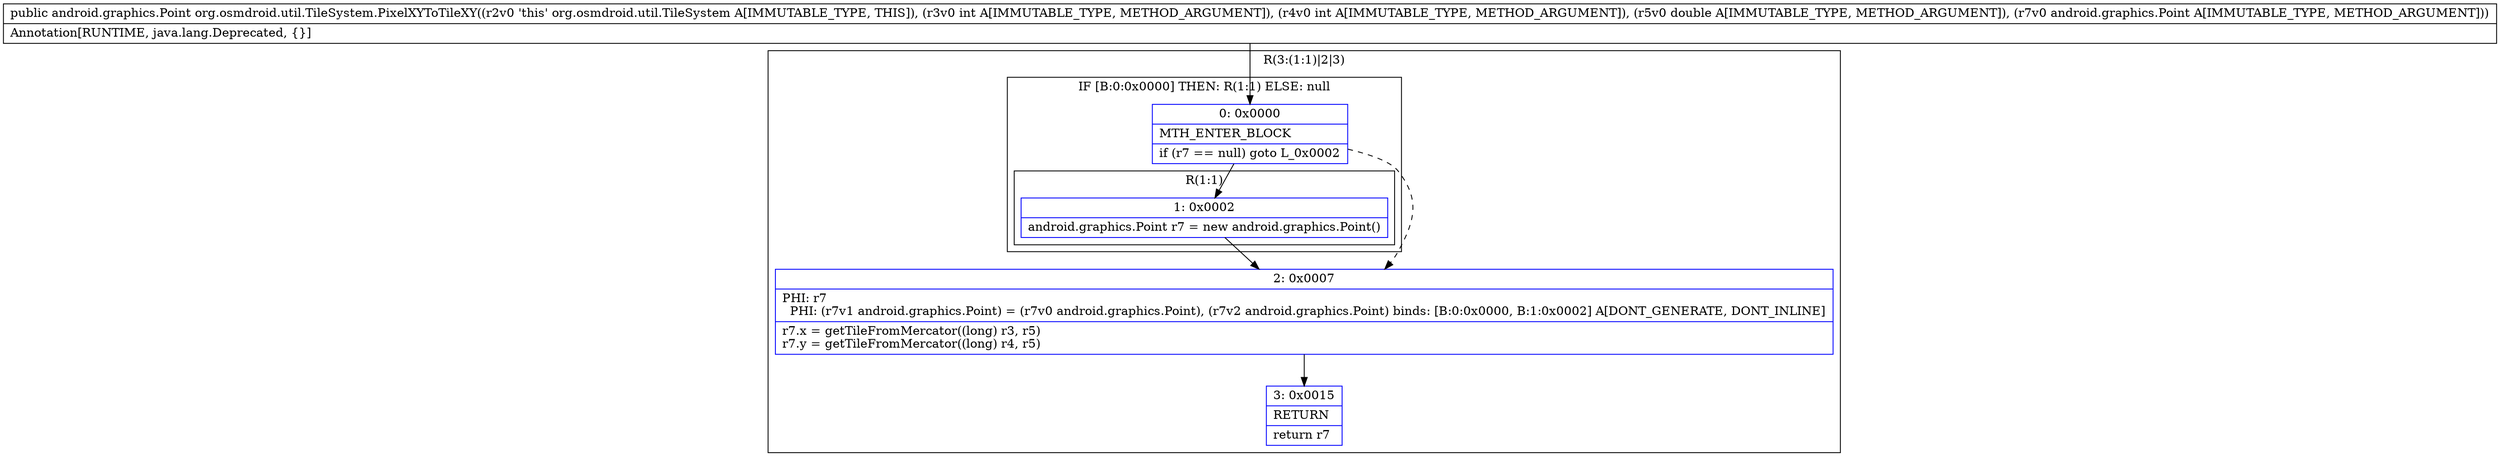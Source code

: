 digraph "CFG fororg.osmdroid.util.TileSystem.PixelXYToTileXY(IIDLandroid\/graphics\/Point;)Landroid\/graphics\/Point;" {
subgraph cluster_Region_1681032367 {
label = "R(3:(1:1)|2|3)";
node [shape=record,color=blue];
subgraph cluster_IfRegion_2089853917 {
label = "IF [B:0:0x0000] THEN: R(1:1) ELSE: null";
node [shape=record,color=blue];
Node_0 [shape=record,label="{0\:\ 0x0000|MTH_ENTER_BLOCK\l|if (r7 == null) goto L_0x0002\l}"];
subgraph cluster_Region_2037725806 {
label = "R(1:1)";
node [shape=record,color=blue];
Node_1 [shape=record,label="{1\:\ 0x0002|android.graphics.Point r7 = new android.graphics.Point()\l}"];
}
}
Node_2 [shape=record,label="{2\:\ 0x0007|PHI: r7 \l  PHI: (r7v1 android.graphics.Point) = (r7v0 android.graphics.Point), (r7v2 android.graphics.Point) binds: [B:0:0x0000, B:1:0x0002] A[DONT_GENERATE, DONT_INLINE]\l|r7.x = getTileFromMercator((long) r3, r5)\lr7.y = getTileFromMercator((long) r4, r5)\l}"];
Node_3 [shape=record,label="{3\:\ 0x0015|RETURN\l|return r7\l}"];
}
MethodNode[shape=record,label="{public android.graphics.Point org.osmdroid.util.TileSystem.PixelXYToTileXY((r2v0 'this' org.osmdroid.util.TileSystem A[IMMUTABLE_TYPE, THIS]), (r3v0 int A[IMMUTABLE_TYPE, METHOD_ARGUMENT]), (r4v0 int A[IMMUTABLE_TYPE, METHOD_ARGUMENT]), (r5v0 double A[IMMUTABLE_TYPE, METHOD_ARGUMENT]), (r7v0 android.graphics.Point A[IMMUTABLE_TYPE, METHOD_ARGUMENT]))  | Annotation[RUNTIME, java.lang.Deprecated, \{\}]\l}"];
MethodNode -> Node_0;
Node_0 -> Node_1;
Node_0 -> Node_2[style=dashed];
Node_1 -> Node_2;
Node_2 -> Node_3;
}

